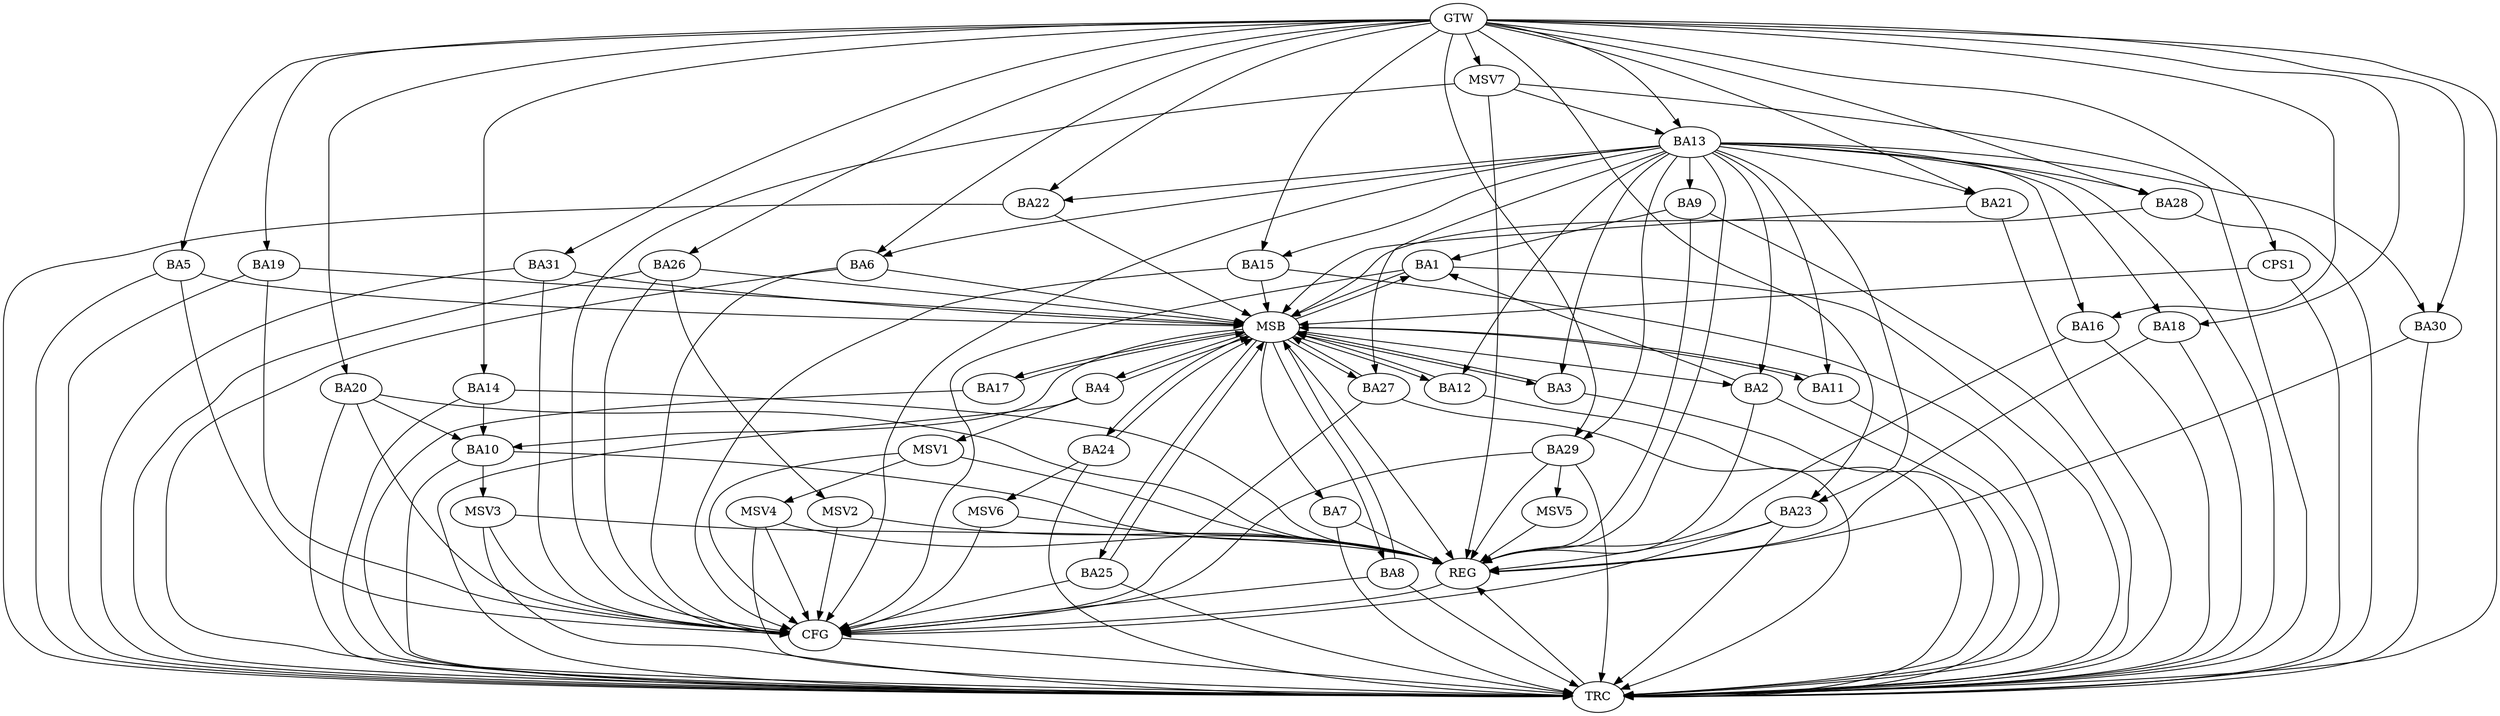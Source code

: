 strict digraph G {
  BA1 [ label="BA1" ];
  BA2 [ label="BA2" ];
  BA3 [ label="BA3" ];
  BA4 [ label="BA4" ];
  BA5 [ label="BA5" ];
  BA6 [ label="BA6" ];
  BA7 [ label="BA7" ];
  BA8 [ label="BA8" ];
  BA9 [ label="BA9" ];
  BA10 [ label="BA10" ];
  BA11 [ label="BA11" ];
  BA12 [ label="BA12" ];
  BA13 [ label="BA13" ];
  BA14 [ label="BA14" ];
  BA15 [ label="BA15" ];
  BA16 [ label="BA16" ];
  BA17 [ label="BA17" ];
  BA18 [ label="BA18" ];
  BA19 [ label="BA19" ];
  BA20 [ label="BA20" ];
  BA21 [ label="BA21" ];
  BA22 [ label="BA22" ];
  BA23 [ label="BA23" ];
  BA24 [ label="BA24" ];
  BA25 [ label="BA25" ];
  BA26 [ label="BA26" ];
  BA27 [ label="BA27" ];
  BA28 [ label="BA28" ];
  BA29 [ label="BA29" ];
  BA30 [ label="BA30" ];
  BA31 [ label="BA31" ];
  CPS1 [ label="CPS1" ];
  GTW [ label="GTW" ];
  REG [ label="REG" ];
  MSB [ label="MSB" ];
  CFG [ label="CFG" ];
  TRC [ label="TRC" ];
  MSV1 [ label="MSV1" ];
  MSV2 [ label="MSV2" ];
  MSV3 [ label="MSV3" ];
  MSV4 [ label="MSV4" ];
  MSV5 [ label="MSV5" ];
  MSV6 [ label="MSV6" ];
  MSV7 [ label="MSV7" ];
  BA2 -> BA1;
  BA9 -> BA1;
  BA13 -> BA3;
  BA14 -> BA10;
  BA20 -> BA10;
  GTW -> BA5;
  GTW -> BA6;
  GTW -> BA13;
  GTW -> BA14;
  GTW -> BA15;
  GTW -> BA16;
  GTW -> BA18;
  GTW -> BA19;
  GTW -> BA20;
  GTW -> BA21;
  GTW -> BA22;
  GTW -> BA23;
  GTW -> BA26;
  GTW -> BA28;
  GTW -> BA29;
  GTW -> BA30;
  GTW -> BA31;
  GTW -> CPS1;
  BA2 -> REG;
  BA7 -> REG;
  BA9 -> REG;
  BA10 -> REG;
  BA13 -> REG;
  BA14 -> REG;
  BA16 -> REG;
  BA18 -> REG;
  BA20 -> REG;
  BA23 -> REG;
  BA29 -> REG;
  BA30 -> REG;
  BA1 -> MSB;
  MSB -> BA2;
  MSB -> REG;
  BA3 -> MSB;
  MSB -> BA1;
  BA4 -> MSB;
  BA5 -> MSB;
  BA6 -> MSB;
  MSB -> BA4;
  BA8 -> MSB;
  MSB -> BA3;
  BA11 -> MSB;
  BA12 -> MSB;
  BA15 -> MSB;
  MSB -> BA7;
  BA17 -> MSB;
  BA19 -> MSB;
  MSB -> BA8;
  BA21 -> MSB;
  MSB -> BA17;
  BA22 -> MSB;
  MSB -> BA11;
  BA24 -> MSB;
  BA25 -> MSB;
  BA26 -> MSB;
  BA27 -> MSB;
  BA28 -> MSB;
  BA31 -> MSB;
  MSB -> BA10;
  CPS1 -> MSB;
  MSB -> BA27;
  MSB -> BA24;
  MSB -> BA12;
  MSB -> BA25;
  BA15 -> CFG;
  BA1 -> CFG;
  BA27 -> CFG;
  BA26 -> CFG;
  BA20 -> CFG;
  BA29 -> CFG;
  BA8 -> CFG;
  BA19 -> CFG;
  BA13 -> CFG;
  BA25 -> CFG;
  BA6 -> CFG;
  BA23 -> CFG;
  BA5 -> CFG;
  BA31 -> CFG;
  REG -> CFG;
  BA1 -> TRC;
  BA2 -> TRC;
  BA3 -> TRC;
  BA4 -> TRC;
  BA5 -> TRC;
  BA6 -> TRC;
  BA7 -> TRC;
  BA8 -> TRC;
  BA9 -> TRC;
  BA10 -> TRC;
  BA11 -> TRC;
  BA12 -> TRC;
  BA13 -> TRC;
  BA14 -> TRC;
  BA15 -> TRC;
  BA16 -> TRC;
  BA17 -> TRC;
  BA18 -> TRC;
  BA19 -> TRC;
  BA20 -> TRC;
  BA21 -> TRC;
  BA22 -> TRC;
  BA23 -> TRC;
  BA24 -> TRC;
  BA25 -> TRC;
  BA26 -> TRC;
  BA27 -> TRC;
  BA28 -> TRC;
  BA29 -> TRC;
  BA30 -> TRC;
  BA31 -> TRC;
  CPS1 -> TRC;
  GTW -> TRC;
  CFG -> TRC;
  TRC -> REG;
  BA13 -> BA16;
  BA13 -> BA27;
  BA13 -> BA22;
  BA13 -> BA15;
  BA13 -> BA28;
  BA13 -> BA6;
  BA13 -> BA29;
  BA13 -> BA23;
  BA13 -> BA9;
  BA13 -> BA11;
  BA13 -> BA30;
  BA13 -> BA18;
  BA13 -> BA2;
  BA13 -> BA12;
  BA13 -> BA21;
  BA4 -> MSV1;
  MSV1 -> REG;
  MSV1 -> CFG;
  BA26 -> MSV2;
  MSV2 -> REG;
  MSV2 -> CFG;
  BA10 -> MSV3;
  MSV3 -> REG;
  MSV3 -> TRC;
  MSV3 -> CFG;
  MSV1 -> MSV4;
  MSV4 -> REG;
  MSV4 -> TRC;
  MSV4 -> CFG;
  BA29 -> MSV5;
  MSV5 -> REG;
  BA24 -> MSV6;
  MSV6 -> REG;
  MSV6 -> CFG;
  MSV7 -> BA13;
  GTW -> MSV7;
  MSV7 -> REG;
  MSV7 -> TRC;
  MSV7 -> CFG;
}
